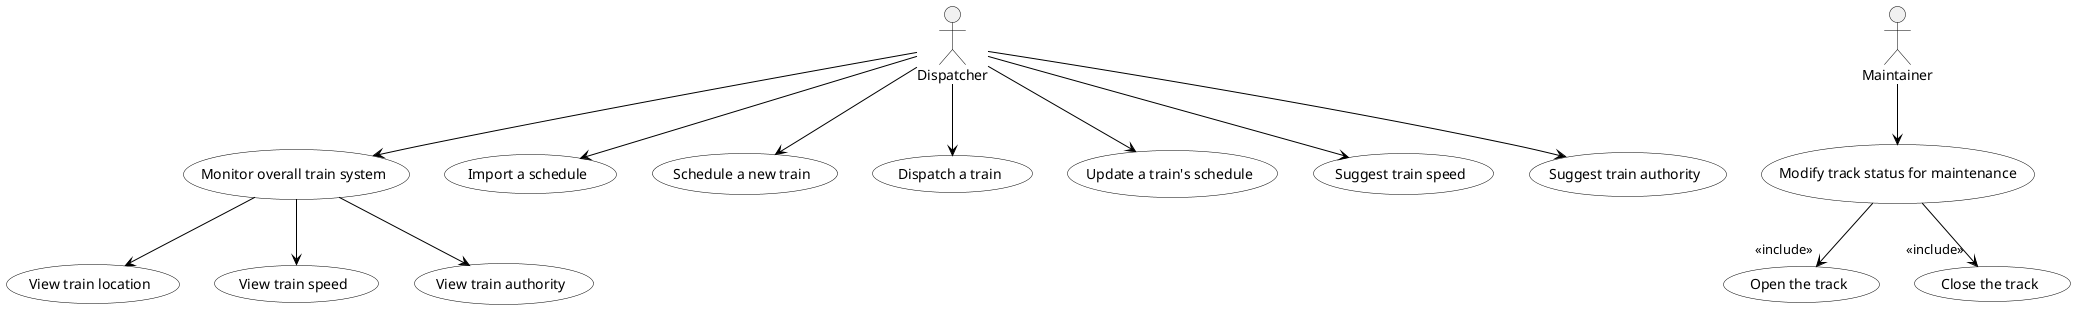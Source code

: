 @startuml
skinparam backgroundColor transparent
skinparam arrowColor #000
skinparam actorBorderColor #000
skinparam usecaseBorderColor #000
skinparam usecaseBackgroundColor #fff

:Dispatcher: as d
:Maintainer: as m
(Monitor overall train system) as mots
(Modify track status for maintenance) as mts
d --> (Import a schedule)
d --> (Schedule a new train)
d --> (Dispatch a train)
d --> (Update a train's schedule)
d --> (Suggest train speed)
d --> (Suggest train authority)
d --> mots
mots --> (View train location)
mots --> (View train speed)
mots --> (View train authority)

m --> mts
mts -->"<<include>>" (Open the track)
mts -->"<<include>>" (Close the track)
@enduml
